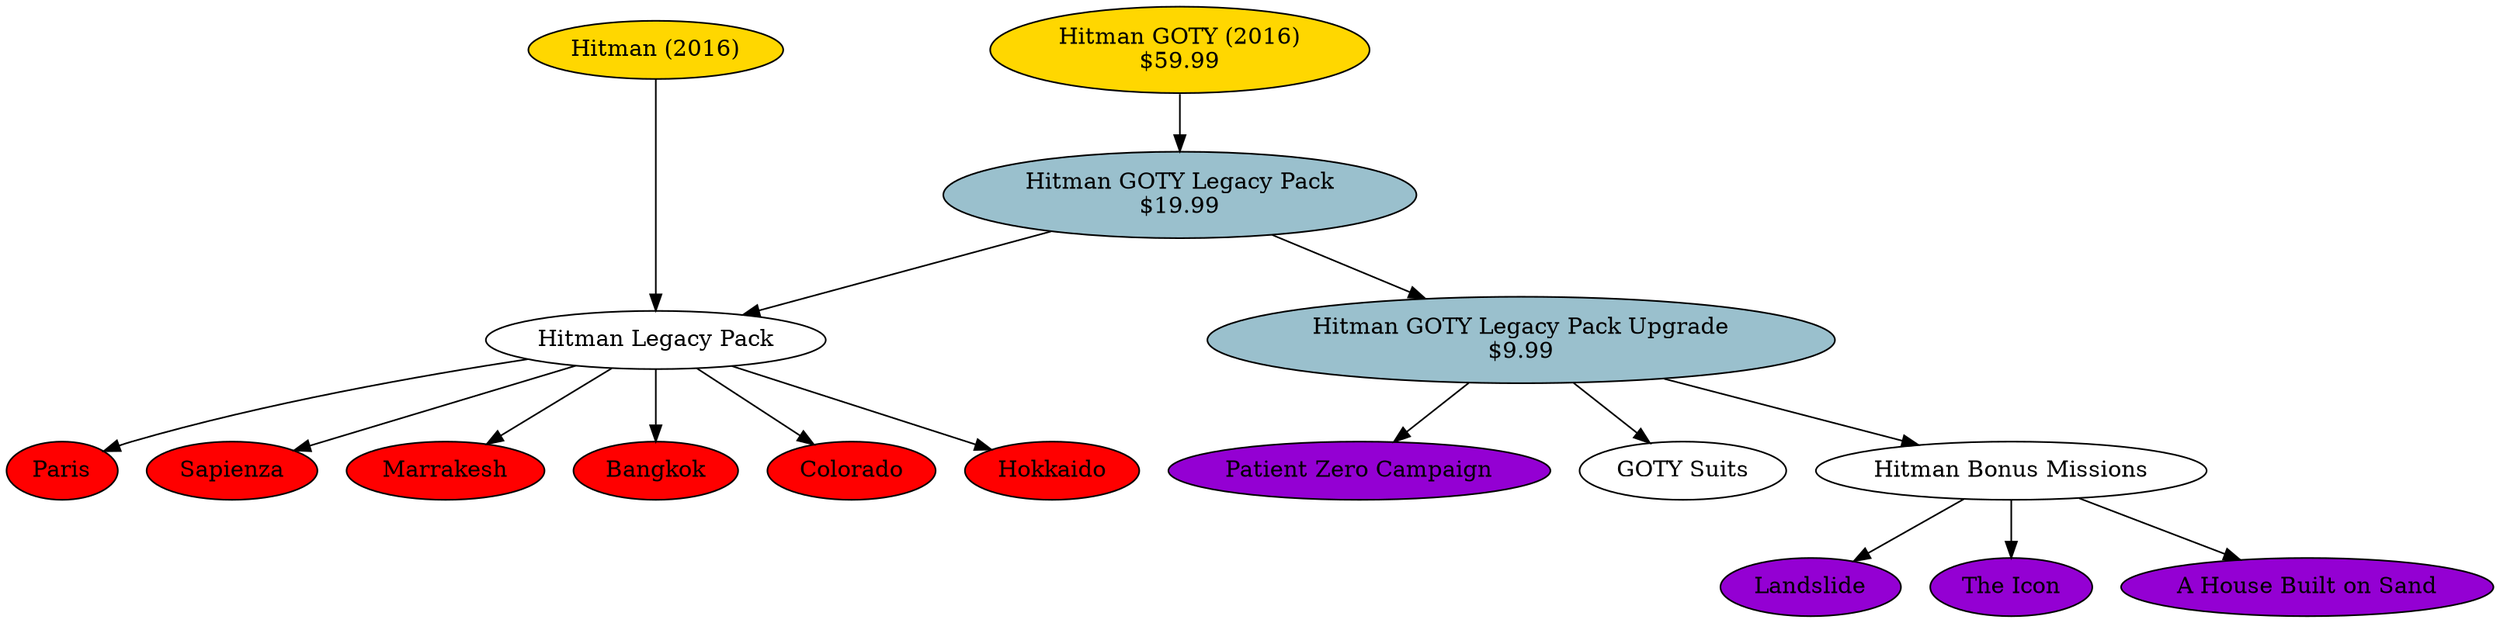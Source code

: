 digraph G {
    "Paris" [style=filled,fillcolor=red]
    "Sapienza" [style=filled,fillcolor=red]
    "Marrakesh" [style=filled,fillcolor=red]
    "Bangkok" [style=filled,fillcolor=red]
    "Colorado" [style=filled,fillcolor=red]
    "Hokkaido" [style=filled,fillcolor=red]
    
    "Hitman (2016)" [style=filled,fillcolor=gold]
    "Hitman GOTY (2016)\n$59.99" [style=filled,fillcolor=gold]
    
    "Hitman GOTY Legacy Pack\n$19.99" [style=filled,fillcolor=lightblue3]
    "Hitman GOTY Legacy Pack Upgrade\n$9.99" [style=filled,fillcolor=lightblue3]
    
    "Patient Zero Campaign" [style=filled,fillcolor=darkviolet]
    "Landslide" [style=filled,fillcolor=darkviolet]
    "The Icon" [style=filled,fillcolor=darkviolet]
    "A House Built on Sand" [style=filled,fillcolor=darkviolet]
    
    "Hitman (2016)" -> "Hitman Legacy Pack"
    "Hitman Legacy Pack" -> "Paris"
    "Hitman Legacy Pack" -> "Sapienza"
    "Hitman Legacy Pack" -> "Marrakesh"
    "Hitman Legacy Pack" -> "Bangkok"
    "Hitman Legacy Pack" -> "Colorado"
    "Hitman Legacy Pack" -> "Hokkaido"

    "Hitman GOTY (2016)\n$59.99" -> "Hitman GOTY Legacy Pack\n$19.99"
    "Hitman GOTY Legacy Pack\n$19.99" -> "Hitman Legacy Pack"
    "Hitman GOTY Legacy Pack\n$19.99" -> "Hitman GOTY Legacy Pack Upgrade\n$9.99"
    
    "Hitman GOTY Legacy Pack Upgrade\n$9.99" -> "Patient Zero Campaign"
    "Hitman GOTY Legacy Pack Upgrade\n$9.99" -> "GOTY Suits"
    "Hitman GOTY Legacy Pack Upgrade\n$9.99" -> "Hitman Bonus Missions"
    
    "Hitman Bonus Missions" -> "Landslide"
    "Hitman Bonus Missions" -> "The Icon"
    "Hitman Bonus Missions" -> "A House Built on Sand"
    
    {
        rank = same;
        "Hitman GOTY (2016)\n$59.99";
        "Hitman (2016)"
    }
}